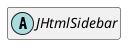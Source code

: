 @startuml
set namespaceSeparator \\
hide members
hide << alias >> circle

abstract class JHtmlSidebar
@enduml
